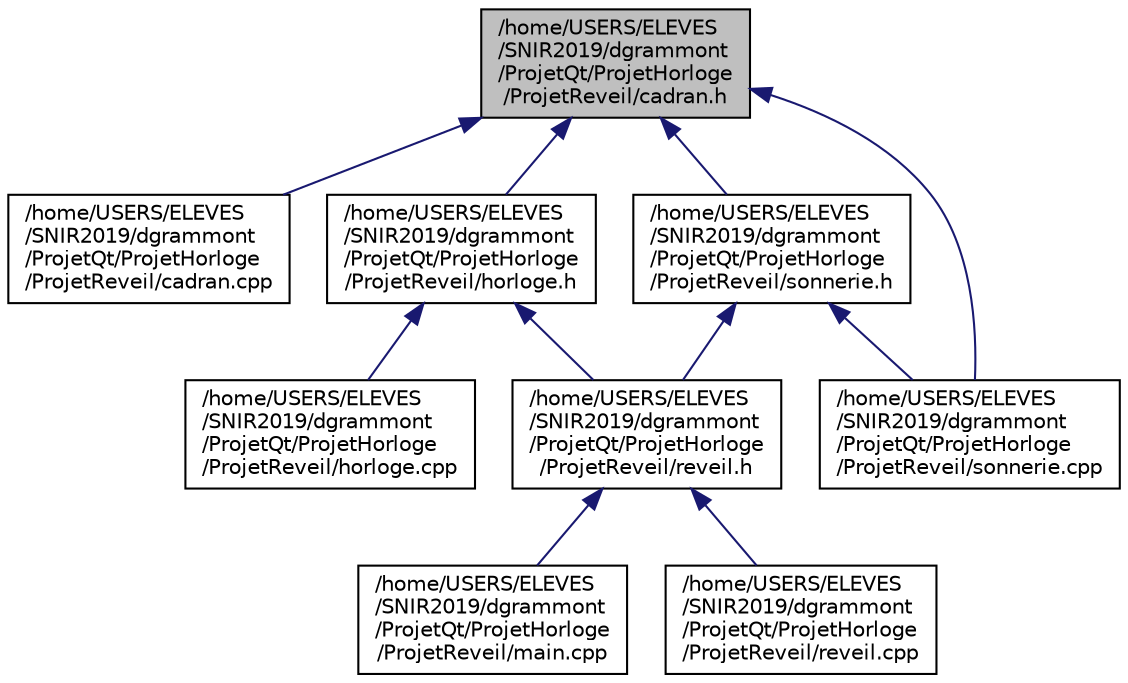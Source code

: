 digraph "/home/USERS/ELEVES/SNIR2019/dgrammont/ProjetQt/ProjetHorloge/ProjetReveil/cadran.h"
{
  edge [fontname="Helvetica",fontsize="10",labelfontname="Helvetica",labelfontsize="10"];
  node [fontname="Helvetica",fontsize="10",shape=record];
  Node5 [label="/home/USERS/ELEVES\l/SNIR2019/dgrammont\l/ProjetQt/ProjetHorloge\l/ProjetReveil/cadran.h",height=0.2,width=0.4,color="black", fillcolor="grey75", style="filled", fontcolor="black"];
  Node5 -> Node6 [dir="back",color="midnightblue",fontsize="10",style="solid",fontname="Helvetica"];
  Node6 [label="/home/USERS/ELEVES\l/SNIR2019/dgrammont\l/ProjetQt/ProjetHorloge\l/ProjetReveil/cadran.cpp",height=0.2,width=0.4,color="black", fillcolor="white", style="filled",URL="$cadran_8cpp.html"];
  Node5 -> Node7 [dir="back",color="midnightblue",fontsize="10",style="solid",fontname="Helvetica"];
  Node7 [label="/home/USERS/ELEVES\l/SNIR2019/dgrammont\l/ProjetQt/ProjetHorloge\l/ProjetReveil/horloge.h",height=0.2,width=0.4,color="black", fillcolor="white", style="filled",URL="$horloge_8h.html"];
  Node7 -> Node8 [dir="back",color="midnightblue",fontsize="10",style="solid",fontname="Helvetica"];
  Node8 [label="/home/USERS/ELEVES\l/SNIR2019/dgrammont\l/ProjetQt/ProjetHorloge\l/ProjetReveil/horloge.cpp",height=0.2,width=0.4,color="black", fillcolor="white", style="filled",URL="$horloge_8cpp.html"];
  Node7 -> Node9 [dir="back",color="midnightblue",fontsize="10",style="solid",fontname="Helvetica"];
  Node9 [label="/home/USERS/ELEVES\l/SNIR2019/dgrammont\l/ProjetQt/ProjetHorloge\l/ProjetReveil/reveil.h",height=0.2,width=0.4,color="black", fillcolor="white", style="filled",URL="$reveil_8h.html"];
  Node9 -> Node10 [dir="back",color="midnightblue",fontsize="10",style="solid",fontname="Helvetica"];
  Node10 [label="/home/USERS/ELEVES\l/SNIR2019/dgrammont\l/ProjetQt/ProjetHorloge\l/ProjetReveil/main.cpp",height=0.2,width=0.4,color="black", fillcolor="white", style="filled",URL="$main_8cpp.html"];
  Node9 -> Node11 [dir="back",color="midnightblue",fontsize="10",style="solid",fontname="Helvetica"];
  Node11 [label="/home/USERS/ELEVES\l/SNIR2019/dgrammont\l/ProjetQt/ProjetHorloge\l/ProjetReveil/reveil.cpp",height=0.2,width=0.4,color="black", fillcolor="white", style="filled",URL="$reveil_8cpp.html"];
  Node5 -> Node12 [dir="back",color="midnightblue",fontsize="10",style="solid",fontname="Helvetica"];
  Node12 [label="/home/USERS/ELEVES\l/SNIR2019/dgrammont\l/ProjetQt/ProjetHorloge\l/ProjetReveil/sonnerie.h",height=0.2,width=0.4,color="black", fillcolor="white", style="filled",URL="$sonnerie_8h.html"];
  Node12 -> Node9 [dir="back",color="midnightblue",fontsize="10",style="solid",fontname="Helvetica"];
  Node12 -> Node13 [dir="back",color="midnightblue",fontsize="10",style="solid",fontname="Helvetica"];
  Node13 [label="/home/USERS/ELEVES\l/SNIR2019/dgrammont\l/ProjetQt/ProjetHorloge\l/ProjetReveil/sonnerie.cpp",height=0.2,width=0.4,color="black", fillcolor="white", style="filled",URL="$sonnerie_8cpp.html"];
  Node5 -> Node13 [dir="back",color="midnightblue",fontsize="10",style="solid",fontname="Helvetica"];
}
